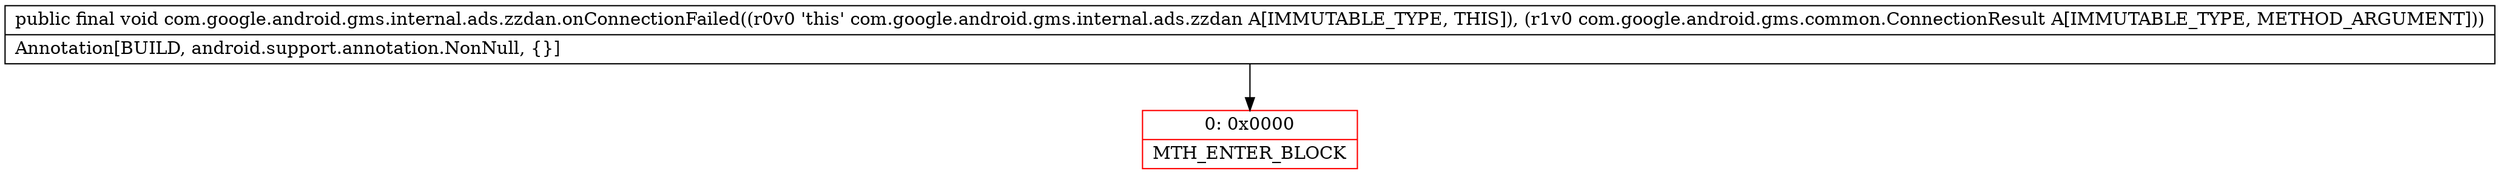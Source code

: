 digraph "CFG forcom.google.android.gms.internal.ads.zzdan.onConnectionFailed(Lcom\/google\/android\/gms\/common\/ConnectionResult;)V" {
subgraph cluster_Region_2105821891 {
label = "R(0)";
node [shape=record,color=blue];
}
Node_0 [shape=record,color=red,label="{0\:\ 0x0000|MTH_ENTER_BLOCK\l}"];
MethodNode[shape=record,label="{public final void com.google.android.gms.internal.ads.zzdan.onConnectionFailed((r0v0 'this' com.google.android.gms.internal.ads.zzdan A[IMMUTABLE_TYPE, THIS]), (r1v0 com.google.android.gms.common.ConnectionResult A[IMMUTABLE_TYPE, METHOD_ARGUMENT]))  | Annotation[BUILD, android.support.annotation.NonNull, \{\}]\l}"];
MethodNode -> Node_0;
}

